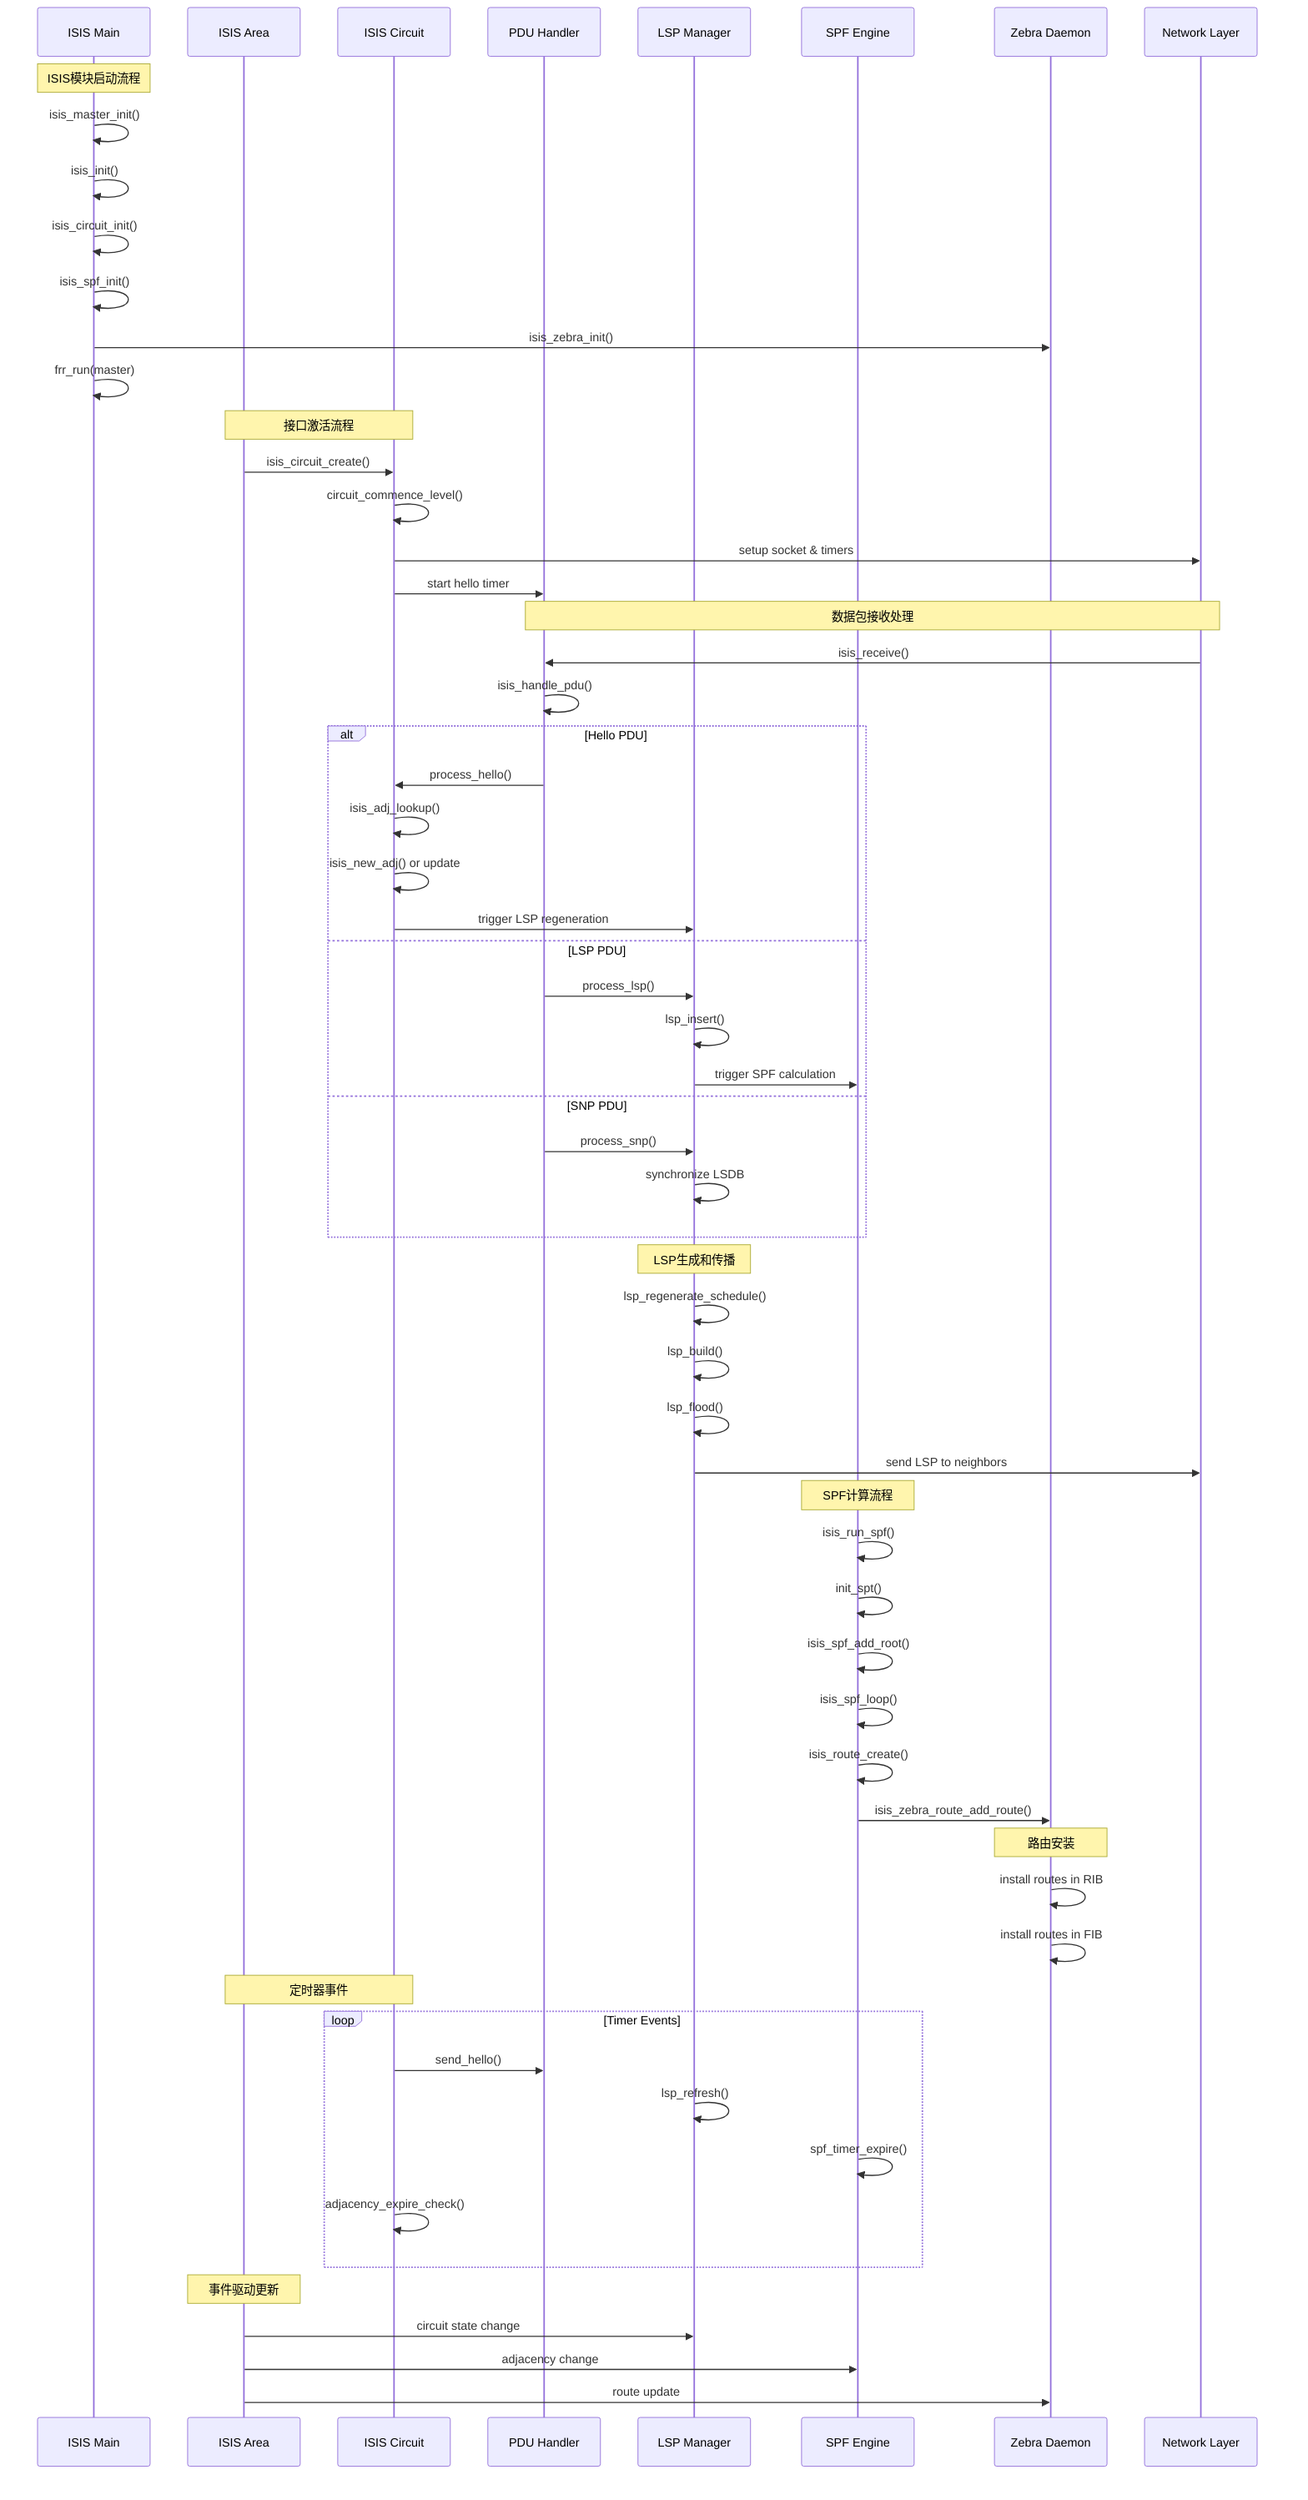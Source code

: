 sequenceDiagram
    participant Main as ISIS Main
    participant Area as ISIS Area
    participant Circuit as ISIS Circuit
    participant PDU as PDU Handler
    participant LSP as LSP Manager
    participant SPF as SPF Engine
    participant Zebra as Zebra Daemon
    participant Network as Network Layer

    Note over Main: ISIS模块启动流程
    Main->>Main: isis_master_init()
    Main->>Main: isis_init()
    Main->>Main: isis_circuit_init()
    Main->>Main: isis_spf_init()
    Main->>Zebra: isis_zebra_init()
    Main->>Main: frr_run(master)

    Note over Area,Circuit: 接口激活流程
    Area->>Circuit: isis_circuit_create()
    Circuit->>Circuit: circuit_commence_level()
    Circuit->>Network: setup socket & timers
    Circuit->>PDU: start hello timer

    Note over Network,PDU: 数据包接收处理
    Network->>PDU: isis_receive()
    PDU->>PDU: isis_handle_pdu()
    
    alt Hello PDU
        PDU->>Circuit: process_hello()
        Circuit->>Circuit: isis_adj_lookup()
        Circuit->>Circuit: isis_new_adj() or update
        Circuit->>LSP: trigger LSP regeneration
    else LSP PDU
        PDU->>LSP: process_lsp()
        LSP->>LSP: lsp_insert()
        LSP->>SPF: trigger SPF calculation
    else SNP PDU
        PDU->>LSP: process_snp()
        LSP->>LSP: synchronize LSDB
    end

    Note over LSP: LSP生成和传播
    LSP->>LSP: lsp_regenerate_schedule()
    LSP->>LSP: lsp_build()
    LSP->>LSP: lsp_flood()
    LSP->>Network: send LSP to neighbors

    Note over SPF: SPF计算流程
    SPF->>SPF: isis_run_spf()
    SPF->>SPF: init_spt()
    SPF->>SPF: isis_spf_add_root()
    SPF->>SPF: isis_spf_loop()
    SPF->>SPF: isis_route_create()
    SPF->>Zebra: isis_zebra_route_add_route()

    Note over Zebra: 路由安装
    Zebra->>Zebra: install routes in RIB
    Zebra->>Zebra: install routes in FIB

    Note over Circuit,Area: 定时器事件
    loop Timer Events
        Circuit->>PDU: send_hello()
        LSP->>LSP: lsp_refresh()
        SPF->>SPF: spf_timer_expire()
        Circuit->>Circuit: adjacency_expire_check()
    end

    Note over Area: 事件驱动更新
    Area->>LSP: circuit state change
    Area->>SPF: adjacency change
    Area->>Zebra: route update